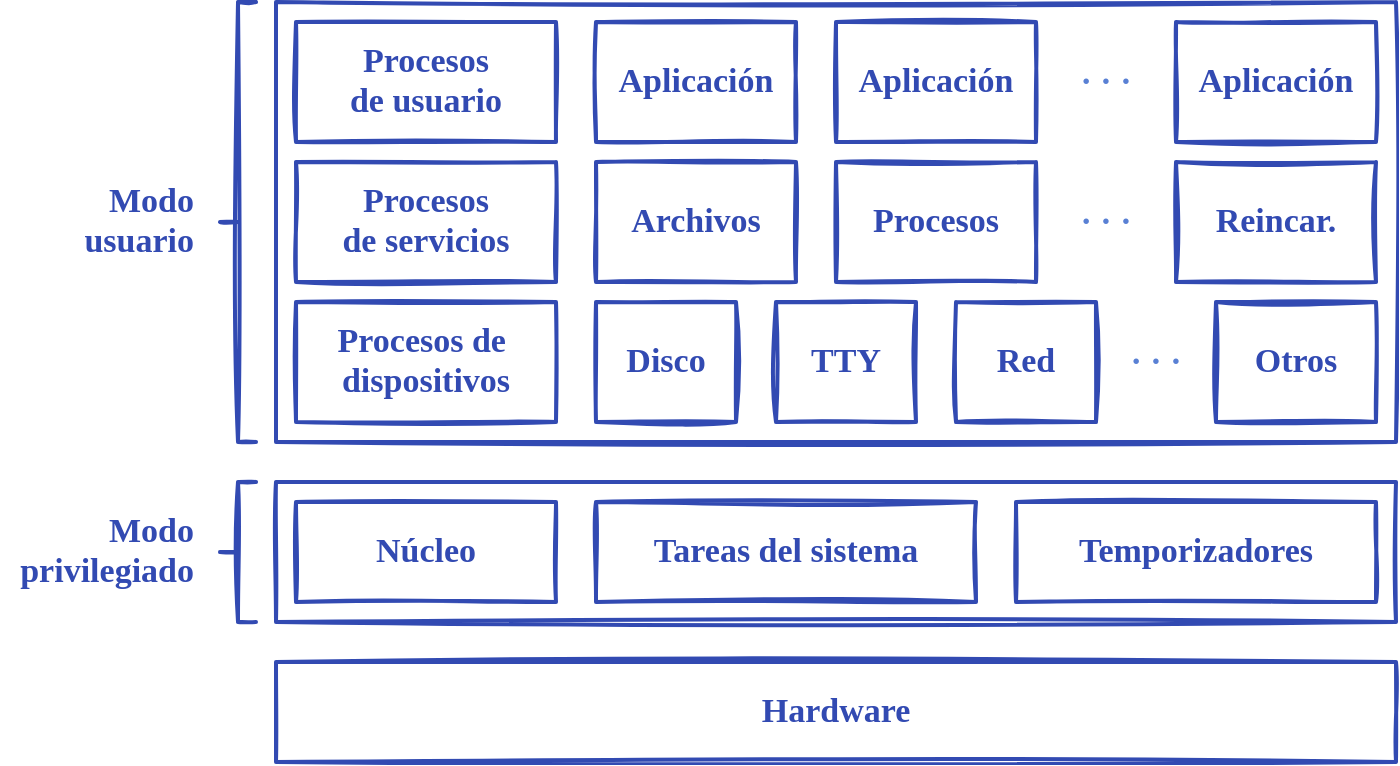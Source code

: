 <mxfile version="14.4.7" type="google"><diagram id="akEowiJKr_ScigKzrRVM" name="Page-1"><mxGraphModel dx="605" dy="228" grid="1" gridSize="10" guides="1" tooltips="1" connect="1" arrows="1" fold="1" page="1" pageScale="1" pageWidth="689" pageHeight="517" math="0" shadow="0"><root><mxCell id="0"/><mxCell id="1" parent="0"/><mxCell id="-pet36EsuUMPWjCT5Itz-69" value="Hardware" style="rounded=0;shadow=0;sketch=1;strokeWidth=2;fillColor=none;fontFamily=Ink Free;fontSize=17;spacing=20;strokeColor=#324AB2;fontColor=#324AB2;fontStyle=1;spacingBottom=5;fontSource=https%3A%2F%2Full-esit-sistemas-operativos.github.io%2Fssoo-apuntes%2Ffonts%2FInkFree.woff;" parent="1" vertex="1"><mxGeometry x="828" y="890" width="560" height="50" as="geometry"/></mxCell><mxCell id="-pet36EsuUMPWjCT5Itz-70" value="" style="rounded=0;shadow=0;sketch=1;strokeWidth=2;fillColor=none;fontFamily=Ink Free;fontSize=17;fontColor=#5980d4;spacing=20;strokeColor=#324AB2;fontStyle=1;spacingBottom=5;fontSource=https%3A%2F%2Full-esit-sistemas-operativos.github.io%2Fssoo-apuntes%2Ffonts%2FInkFree.woff;" parent="1" vertex="1"><mxGeometry x="828" y="560" width="560" height="220" as="geometry"/></mxCell><mxCell id="-pet36EsuUMPWjCT5Itz-73" value="" style="strokeWidth=2;shape=mxgraph.flowchart.annotation_2;align=left;labelPosition=right;pointerEvents=1;fontColor=#000000;sketch=1;strokeColor=#324AB2;fontStyle=1;spacingBottom=5;fontFamily=Ink Free;fontSource=https%3A%2F%2Full-esit-sistemas-operativos.github.io%2Fssoo-apuntes%2Ffonts%2FInkFree.woff;" parent="1" vertex="1"><mxGeometry x="800" y="560" width="18" height="220" as="geometry"/></mxCell><mxCell id="-pet36EsuUMPWjCT5Itz-74" value="Modo&#10;usuario" style="text;align=right;verticalAlign=middle;rounded=0;shadow=0;sketch=1;fontFamily=Ink Free;fontSize=17;fontStyle=1;fontColor=#324AB2;spacingBottom=5;fontSource=https%3A%2F%2Full-esit-sistemas-operativos.github.io%2Fssoo-apuntes%2Ffonts%2FInkFree.woff;" parent="1" vertex="1"><mxGeometry x="719" y="652.5" width="70" height="35" as="geometry"/></mxCell><mxCell id="-pet36EsuUMPWjCT5Itz-75" value="Aplicación" style="rounded=0;shadow=0;sketch=1;strokeWidth=2;fillColor=none;fontFamily=Ink Free;fontSize=17;spacing=20;strokeColor=#324AB2;fontColor=#324AB2;fontStyle=1;spacingBottom=5;fontSource=https%3A%2F%2Full-esit-sistemas-operativos.github.io%2Fssoo-apuntes%2Ffonts%2FInkFree.woff;" parent="1" vertex="1"><mxGeometry x="988" y="570" width="100" height="60" as="geometry"/></mxCell><mxCell id="-pet36EsuUMPWjCT5Itz-77" value="Reincar." style="rounded=0;shadow=0;sketch=1;strokeWidth=2;fillColor=none;fontFamily=Ink Free;fontSize=17;spacing=20;strokeColor=#324AB2;fontColor=#324AB2;fontStyle=1;spacingBottom=5;fontSource=https%3A%2F%2Full-esit-sistemas-operativos.github.io%2Fssoo-apuntes%2Ffonts%2FInkFree.woff;" parent="1" vertex="1"><mxGeometry x="1278" y="640" width="100" height="60" as="geometry"/></mxCell><mxCell id="-pet36EsuUMPWjCT5Itz-78" value="Disco" style="rounded=0;shadow=0;sketch=1;strokeWidth=2;fillColor=none;fontFamily=Ink Free;fontSize=17;spacing=20;strokeColor=#324AB2;fontColor=#324AB2;fontStyle=1;spacingBottom=5;fontSource=https%3A%2F%2Full-esit-sistemas-operativos.github.io%2Fssoo-apuntes%2Ffonts%2FInkFree.woff;" parent="1" vertex="1"><mxGeometry x="988" y="710" width="70" height="60" as="geometry"/></mxCell><mxCell id="-pet36EsuUMPWjCT5Itz-79" value="Procesos&#10;de usuario" style="rounded=0;shadow=0;sketch=1;strokeWidth=2;fillColor=none;fontFamily=Ink Free;fontSize=17;spacing=20;strokeColor=#324AB2;fontColor=#324AB2;fontStyle=1;spacingBottom=5;fontSource=https%3A%2F%2Full-esit-sistemas-operativos.github.io%2Fssoo-apuntes%2Ffonts%2FInkFree.woff;" parent="1" vertex="1"><mxGeometry x="838" y="570" width="130" height="60" as="geometry"/></mxCell><mxCell id="-pet36EsuUMPWjCT5Itz-80" value="Procesos&#10;de servicios" style="rounded=0;shadow=0;sketch=1;strokeWidth=2;fillColor=none;fontFamily=Ink Free;fontSize=17;spacing=20;strokeColor=#324AB2;fontColor=#324AB2;fontStyle=1;spacingBottom=5;fontSource=https%3A%2F%2Full-esit-sistemas-operativos.github.io%2Fssoo-apuntes%2Ffonts%2FInkFree.woff;" parent="1" vertex="1"><mxGeometry x="838" y="640" width="130" height="60" as="geometry"/></mxCell><mxCell id="-pet36EsuUMPWjCT5Itz-81" value="Procesos de &#10;dispositivos" style="rounded=0;shadow=0;sketch=1;strokeWidth=2;fillColor=none;fontFamily=Ink Free;fontSize=17;spacing=20;strokeColor=#324AB2;fontColor=#324AB2;fontStyle=1;spacingBottom=5;fontSource=https%3A%2F%2Full-esit-sistemas-operativos.github.io%2Fssoo-apuntes%2Ffonts%2FInkFree.woff;" parent="1" vertex="1"><mxGeometry x="838" y="710" width="130" height="60" as="geometry"/></mxCell><mxCell id="-pet36EsuUMPWjCT5Itz-82" value="Aplicación" style="rounded=0;shadow=0;sketch=1;strokeWidth=2;fillColor=none;fontFamily=Ink Free;fontSize=17;spacing=20;strokeColor=#324AB2;fontColor=#324AB2;fontStyle=1;spacingBottom=5;fontSource=https%3A%2F%2Full-esit-sistemas-operativos.github.io%2Fssoo-apuntes%2Ffonts%2FInkFree.woff;" parent="1" vertex="1"><mxGeometry x="1108" y="570" width="100" height="60" as="geometry"/></mxCell><mxCell id="-pet36EsuUMPWjCT5Itz-83" value="Aplicación" style="rounded=0;shadow=0;sketch=1;strokeWidth=2;fillColor=none;fontFamily=Ink Free;fontSize=17;spacing=20;strokeColor=#324AB2;fontColor=#324AB2;fontStyle=1;spacingBottom=5;fontSource=https%3A%2F%2Full-esit-sistemas-operativos.github.io%2Fssoo-apuntes%2Ffonts%2FInkFree.woff;" parent="1" vertex="1"><mxGeometry x="1278" y="570" width="100" height="60" as="geometry"/></mxCell><mxCell id="-pet36EsuUMPWjCT5Itz-84" value="· · ·" style="rounded=0;shadow=0;sketch=1;strokeWidth=2;fontFamily=Ink Free;fontSize=17;fontColor=#5980d4;spacing=20;fillColor=none;strokeColor=none;fontStyle=1;spacingBottom=5;fontSource=https%3A%2F%2Full-esit-sistemas-operativos.github.io%2Fssoo-apuntes%2Ffonts%2FInkFree.woff;" parent="1" vertex="1"><mxGeometry x="1208" y="570" width="70" height="60" as="geometry"/></mxCell><mxCell id="-pet36EsuUMPWjCT5Itz-85" value="Archivos" style="rounded=0;shadow=0;sketch=1;strokeWidth=2;fillColor=none;fontFamily=Ink Free;fontSize=17;spacing=20;strokeColor=#324AB2;fontColor=#324AB2;fontStyle=1;spacingBottom=5;fontSource=https%3A%2F%2Full-esit-sistemas-operativos.github.io%2Fssoo-apuntes%2Ffonts%2FInkFree.woff;" parent="1" vertex="1"><mxGeometry x="988" y="640" width="100" height="60" as="geometry"/></mxCell><mxCell id="-pet36EsuUMPWjCT5Itz-86" value="Procesos" style="rounded=0;shadow=0;sketch=1;strokeWidth=2;fillColor=none;fontFamily=Ink Free;fontSize=17;spacing=20;strokeColor=#324AB2;fontColor=#324AB2;fontStyle=1;spacingBottom=5;fontSource=https%3A%2F%2Full-esit-sistemas-operativos.github.io%2Fssoo-apuntes%2Ffonts%2FInkFree.woff;" parent="1" vertex="1"><mxGeometry x="1108" y="640" width="100" height="60" as="geometry"/></mxCell><mxCell id="-pet36EsuUMPWjCT5Itz-87" value="· · ·" style="rounded=0;shadow=0;sketch=1;strokeWidth=2;fontFamily=Ink Free;fontSize=17;fontColor=#5980d4;spacing=20;fillColor=none;strokeColor=none;fontStyle=1;spacingBottom=5;fontSource=https%3A%2F%2Full-esit-sistemas-operativos.github.io%2Fssoo-apuntes%2Ffonts%2FInkFree.woff;" parent="1" vertex="1"><mxGeometry x="1208" y="640" width="70" height="60" as="geometry"/></mxCell><mxCell id="-pet36EsuUMPWjCT5Itz-88" value="TTY" style="rounded=0;shadow=0;sketch=1;strokeWidth=2;fillColor=none;fontFamily=Ink Free;fontSize=17;spacing=20;strokeColor=#324AB2;fontColor=#324AB2;fontStyle=1;spacingBottom=5;fontSource=https%3A%2F%2Full-esit-sistemas-operativos.github.io%2Fssoo-apuntes%2Ffonts%2FInkFree.woff;" parent="1" vertex="1"><mxGeometry x="1078" y="710" width="70" height="60" as="geometry"/></mxCell><mxCell id="-pet36EsuUMPWjCT5Itz-91" value="Red" style="rounded=0;shadow=0;sketch=1;strokeWidth=2;fillColor=none;fontFamily=Ink Free;fontSize=17;spacing=20;strokeColor=#324AB2;fontColor=#324AB2;fontStyle=1;spacingBottom=5;fontSource=https%3A%2F%2Full-esit-sistemas-operativos.github.io%2Fssoo-apuntes%2Ffonts%2FInkFree.woff;" parent="1" vertex="1"><mxGeometry x="1168" y="710" width="70" height="60" as="geometry"/></mxCell><mxCell id="-pet36EsuUMPWjCT5Itz-92" value="· · ·" style="rounded=0;shadow=0;sketch=1;strokeWidth=2;fontFamily=Ink Free;fontSize=17;fontColor=#5980d4;spacing=20;fillColor=none;strokeColor=none;fontStyle=1;spacingBottom=5;fontSource=https%3A%2F%2Full-esit-sistemas-operativos.github.io%2Fssoo-apuntes%2Ffonts%2FInkFree.woff;" parent="1" vertex="1"><mxGeometry x="1238" y="710" width="60" height="60" as="geometry"/></mxCell><mxCell id="-pet36EsuUMPWjCT5Itz-93" value="Otros" style="rounded=0;shadow=0;sketch=1;strokeWidth=2;fillColor=none;fontFamily=Ink Free;fontSize=17;spacing=20;strokeColor=#324AB2;fontColor=#324AB2;fontStyle=1;spacingBottom=5;fontSource=https%3A%2F%2Full-esit-sistemas-operativos.github.io%2Fssoo-apuntes%2Ffonts%2FInkFree.woff;" parent="1" vertex="1"><mxGeometry x="1298" y="710" width="80" height="60" as="geometry"/></mxCell><mxCell id="-pet36EsuUMPWjCT5Itz-95" value="" style="rounded=0;shadow=0;sketch=1;strokeWidth=2;fillColor=none;fontFamily=Ink Free;fontSize=17;fontColor=#5980d4;spacing=20;strokeColor=#324AB2;fontStyle=1;spacingBottom=5;fontSource=https%3A%2F%2Full-esit-sistemas-operativos.github.io%2Fssoo-apuntes%2Ffonts%2FInkFree.woff;" parent="1" vertex="1"><mxGeometry x="828" y="800" width="560" height="70" as="geometry"/></mxCell><mxCell id="-pet36EsuUMPWjCT5Itz-96" value="Núcleo" style="rounded=0;shadow=0;sketch=1;strokeWidth=2;fillColor=none;fontFamily=Ink Free;fontSize=17;spacing=20;strokeColor=#324AB2;fontColor=#324AB2;fontStyle=1;spacingBottom=5;fontSource=https%3A%2F%2Full-esit-sistemas-operativos.github.io%2Fssoo-apuntes%2Ffonts%2FInkFree.woff;" parent="1" vertex="1"><mxGeometry x="838" y="810" width="130" height="50" as="geometry"/></mxCell><mxCell id="-pet36EsuUMPWjCT5Itz-98" value="" style="strokeWidth=2;shape=mxgraph.flowchart.annotation_2;align=left;labelPosition=right;pointerEvents=1;fontColor=#000000;sketch=1;strokeColor=#324AB2;fontStyle=1;spacingBottom=5;fontFamily=Ink Free;fontSource=https%3A%2F%2Full-esit-sistemas-operativos.github.io%2Fssoo-apuntes%2Ffonts%2FInkFree.woff;" parent="1" vertex="1"><mxGeometry x="800" y="800" width="18" height="70" as="geometry"/></mxCell><mxCell id="-pet36EsuUMPWjCT5Itz-99" value="Temporizadores" style="rounded=0;shadow=0;sketch=1;strokeWidth=2;fillColor=none;fontFamily=Ink Free;fontSize=17;spacing=20;strokeColor=#324AB2;fontColor=#324AB2;fontStyle=1;spacingBottom=5;fontSource=https%3A%2F%2Full-esit-sistemas-operativos.github.io%2Fssoo-apuntes%2Ffonts%2FInkFree.woff;" parent="1" vertex="1"><mxGeometry x="1198" y="810" width="180" height="50" as="geometry"/></mxCell><mxCell id="-pet36EsuUMPWjCT5Itz-100" value="Tareas del sistema" style="rounded=0;shadow=0;sketch=1;strokeWidth=2;fillColor=none;fontFamily=Ink Free;fontSize=17;spacing=20;strokeColor=#324AB2;fontColor=#324AB2;fontStyle=1;spacingBottom=5;fontSource=https%3A%2F%2Full-esit-sistemas-operativos.github.io%2Fssoo-apuntes%2Ffonts%2FInkFree.woff;" parent="1" vertex="1"><mxGeometry x="988" y="810" width="190" height="50" as="geometry"/></mxCell><mxCell id="-pet36EsuUMPWjCT5Itz-101" value="Modo&#10;privilegiado" style="text;align=right;verticalAlign=middle;rounded=0;shadow=0;sketch=1;fontFamily=Ink Free;fontSize=17;fontStyle=1;fontColor=#324AB2;spacingBottom=5;fontSource=https%3A%2F%2Full-esit-sistemas-operativos.github.io%2Fssoo-apuntes%2Ffonts%2FInkFree.woff;" parent="1" vertex="1"><mxGeometry x="690" y="815" width="99" height="40" as="geometry"/></mxCell></root></mxGraphModel></diagram></mxfile>